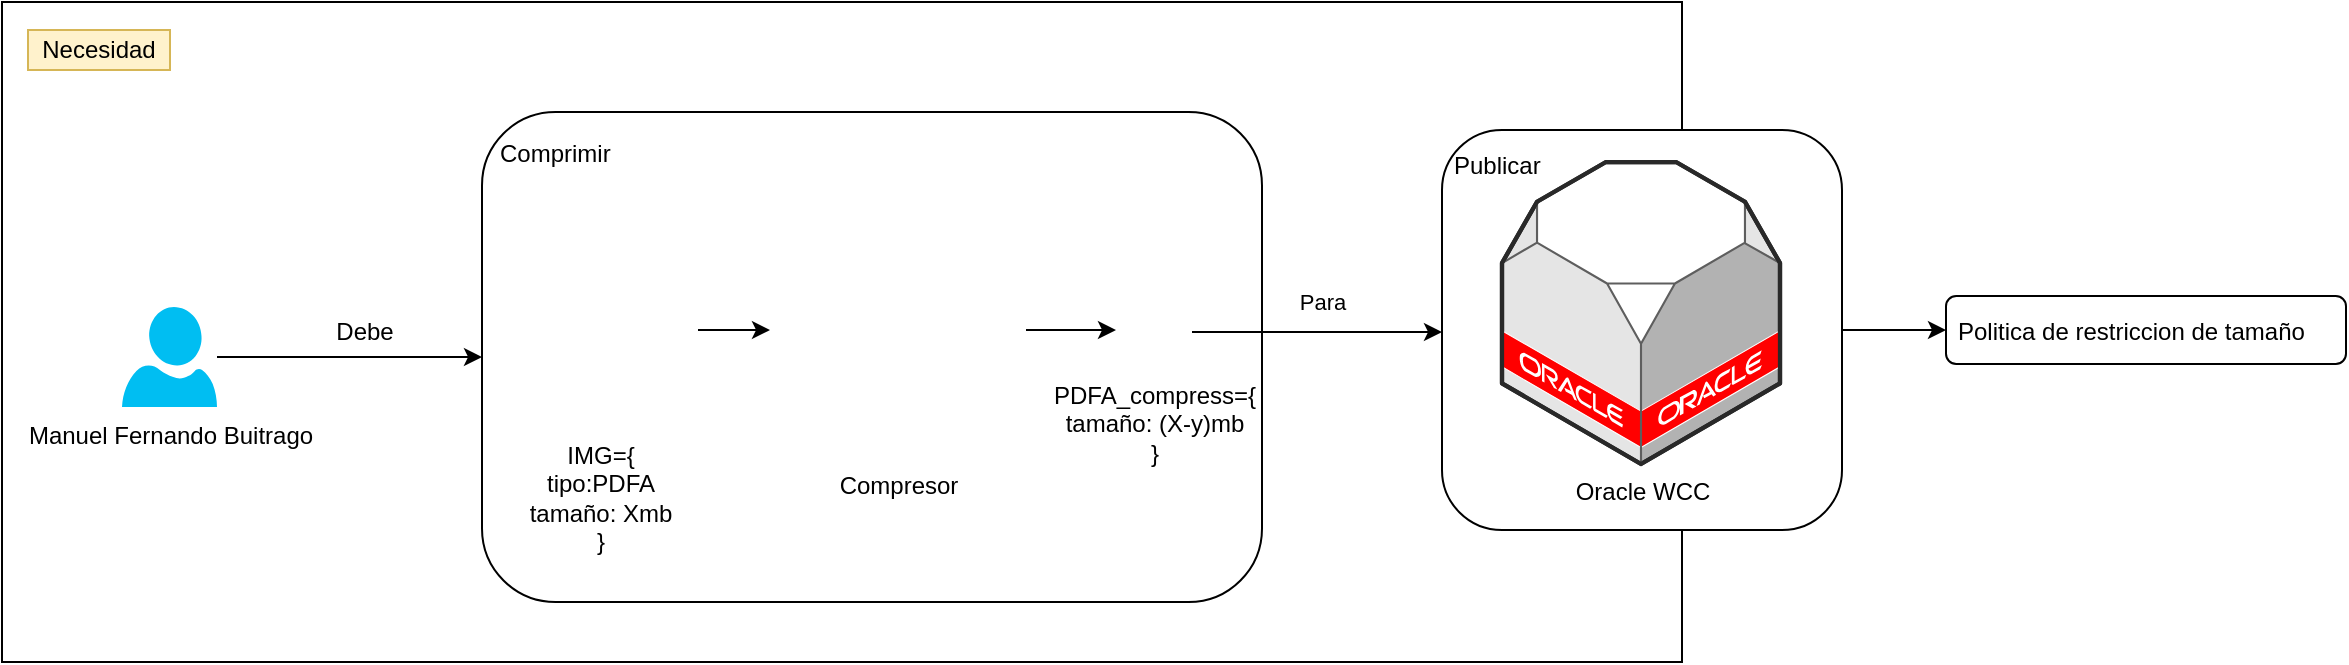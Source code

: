 <mxfile version="12.2.4" type="github" pages="1">
  <diagram id="e2JxcQoUcObaSHU3J7rH" name="Page-1">
    <mxGraphModel dx="1695" dy="401" grid="1" gridSize="10" guides="1" tooltips="1" connect="1" arrows="1" fold="1" page="1" pageScale="1" pageWidth="827" pageHeight="1169" math="0" shadow="0">
      <root>
        <mxCell id="0"/>
        <mxCell id="1" parent="0"/>
        <mxCell id="j9nQY68hJNZJPsO3J41X-25" value="" style="rounded=0;whiteSpace=wrap;html=1;align=left;" vertex="1" parent="1">
          <mxGeometry x="-220" y="10" width="840" height="330" as="geometry"/>
        </mxCell>
        <mxCell id="j9nQY68hJNZJPsO3J41X-27" value="" style="edgeStyle=orthogonalEdgeStyle;rounded=0;orthogonalLoop=1;jettySize=auto;html=1;" edge="1" parent="1" source="j9nQY68hJNZJPsO3J41X-23" target="j9nQY68hJNZJPsO3J41X-26">
          <mxGeometry relative="1" as="geometry"/>
        </mxCell>
        <mxCell id="j9nQY68hJNZJPsO3J41X-23" value="Publicar" style="rounded=1;whiteSpace=wrap;html=1;align=left;verticalAlign=top;spacing=6;" vertex="1" parent="1">
          <mxGeometry x="500" y="74" width="200" height="200" as="geometry"/>
        </mxCell>
        <mxCell id="j9nQY68hJNZJPsO3J41X-26" value="Politica de restriccion de tamaño" style="rounded=1;whiteSpace=wrap;html=1;align=left;verticalAlign=top;spacing=6;" vertex="1" parent="1">
          <mxGeometry x="752" y="157" width="200" height="34" as="geometry"/>
        </mxCell>
        <mxCell id="j9nQY68hJNZJPsO3J41X-11" value="Comprimir" style="rounded=1;whiteSpace=wrap;html=1;verticalAlign=top;align=left;spacing=9;" vertex="1" parent="1">
          <mxGeometry x="20" y="65" width="390" height="245" as="geometry"/>
        </mxCell>
        <mxCell id="DveL6Qa_2de0kUzdGoFX-8" value="Oracle WCC" style="verticalLabelPosition=bottom;html=1;verticalAlign=top;strokeWidth=1;align=center;outlineConnect=0;dashed=0;outlineConnect=0;shape=mxgraph.aws3d.oracleDbServer;fillColor=#ffffff;strokeColor=#5E5E5E;aspect=fixed;" parent="1" vertex="1">
          <mxGeometry x="530" y="90" width="139" height="151" as="geometry"/>
        </mxCell>
        <mxCell id="j9nQY68hJNZJPsO3J41X-3" style="edgeStyle=orthogonalEdgeStyle;rounded=0;orthogonalLoop=1;jettySize=auto;html=1;entryX=0;entryY=0.5;entryDx=0;entryDy=0;" edge="1" parent="1" source="DveL6Qa_2de0kUzdGoFX-16" target="j9nQY68hJNZJPsO3J41X-2">
          <mxGeometry relative="1" as="geometry"/>
        </mxCell>
        <mxCell id="DveL6Qa_2de0kUzdGoFX-16" value="IMG={&lt;br&gt;tipo:PDFA&lt;br&gt;tamaño: Xmb&lt;br&gt;}" style="shape=image;html=1;verticalAlign=top;verticalLabelPosition=bottom;labelBackgroundColor=#ffffff;imageAspect=0;aspect=fixed;image=https://cdn4.iconfinder.com/data/icons/small-n-flat/24/image-128.png" parent="1" vertex="1">
          <mxGeometry x="30" y="125" width="98" height="98" as="geometry"/>
        </mxCell>
        <mxCell id="j9nQY68hJNZJPsO3J41X-12" value="Para" style="edgeStyle=orthogonalEdgeStyle;rounded=0;orthogonalLoop=1;jettySize=auto;html=1;entryX=0;entryY=0.5;entryDx=0;entryDy=0;" edge="1" parent="1">
          <mxGeometry x="0.04" y="15" relative="1" as="geometry">
            <mxPoint x="375" y="175" as="sourcePoint"/>
            <mxPoint x="500" y="175" as="targetPoint"/>
            <mxPoint as="offset"/>
          </mxGeometry>
        </mxCell>
        <mxCell id="j9nQY68hJNZJPsO3J41X-6" value="PDFA_compress={&lt;br&gt;tamaño: (X-y)mb&lt;br&gt;}" style="shape=image;html=1;verticalAlign=top;verticalLabelPosition=bottom;labelBackgroundColor=#ffffff;imageAspect=0;aspect=fixed;image=https://cdn4.iconfinder.com/data/icons/small-n-flat/24/image-128.png" vertex="1" parent="1">
          <mxGeometry x="337" y="155" width="38" height="38" as="geometry"/>
        </mxCell>
        <mxCell id="j9nQY68hJNZJPsO3J41X-5" style="edgeStyle=orthogonalEdgeStyle;rounded=0;orthogonalLoop=1;jettySize=auto;html=1;" edge="1" parent="1" source="j9nQY68hJNZJPsO3J41X-2" target="j9nQY68hJNZJPsO3J41X-6">
          <mxGeometry relative="1" as="geometry">
            <mxPoint x="404" y="174" as="targetPoint"/>
          </mxGeometry>
        </mxCell>
        <mxCell id="j9nQY68hJNZJPsO3J41X-2" value="Compresor" style="shape=image;html=1;verticalAlign=top;verticalLabelPosition=bottom;labelBackgroundColor=#ffffff;imageAspect=0;aspect=fixed;image=https://cdn4.iconfinder.com/data/icons/STROKE/multimedia/png/128/video_compress.png" vertex="1" parent="1">
          <mxGeometry x="164" y="110" width="128" height="128" as="geometry"/>
        </mxCell>
        <mxCell id="j9nQY68hJNZJPsO3J41X-17" value="Necesidad" style="text;html=1;strokeColor=#d6b656;fillColor=#fff2cc;align=center;verticalAlign=middle;whiteSpace=wrap;rounded=0;" vertex="1" parent="1">
          <mxGeometry x="-207" y="24" width="71" height="20" as="geometry"/>
        </mxCell>
        <mxCell id="j9nQY68hJNZJPsO3J41X-21" style="edgeStyle=orthogonalEdgeStyle;rounded=0;orthogonalLoop=1;jettySize=auto;html=1;" edge="1" parent="1" source="j9nQY68hJNZJPsO3J41X-18" target="j9nQY68hJNZJPsO3J41X-11">
          <mxGeometry relative="1" as="geometry"/>
        </mxCell>
        <mxCell id="j9nQY68hJNZJPsO3J41X-22" value="Debe" style="text;html=1;resizable=0;points=[];align=center;verticalAlign=middle;labelBackgroundColor=#ffffff;" vertex="1" connectable="0" parent="j9nQY68hJNZJPsO3J41X-21">
          <mxGeometry x="0.185" y="-1" relative="1" as="geometry">
            <mxPoint x="-5.5" y="-13.5" as="offset"/>
          </mxGeometry>
        </mxCell>
        <mxCell id="j9nQY68hJNZJPsO3J41X-18" value="Manuel Fernando Buitrago" style="verticalLabelPosition=bottom;html=1;verticalAlign=top;align=center;strokeColor=none;fillColor=#00BEF2;shape=mxgraph.azure.user;" vertex="1" parent="1">
          <mxGeometry x="-160" y="162.5" width="47.5" height="50" as="geometry"/>
        </mxCell>
        <mxCell id="j9nQY68hJNZJPsO3J41X-30" value="" style="shape=image;html=1;verticalAlign=top;verticalLabelPosition=bottom;labelBackgroundColor=#ffffff;imageAspect=0;aspect=fixed;image=https://cdn4.iconfinder.com/data/icons/small-n-flat/24/image-128.png" vertex="1" parent="1">
          <mxGeometry x="582" y="100" width="38" height="38" as="geometry"/>
        </mxCell>
      </root>
    </mxGraphModel>
  </diagram>
</mxfile>
